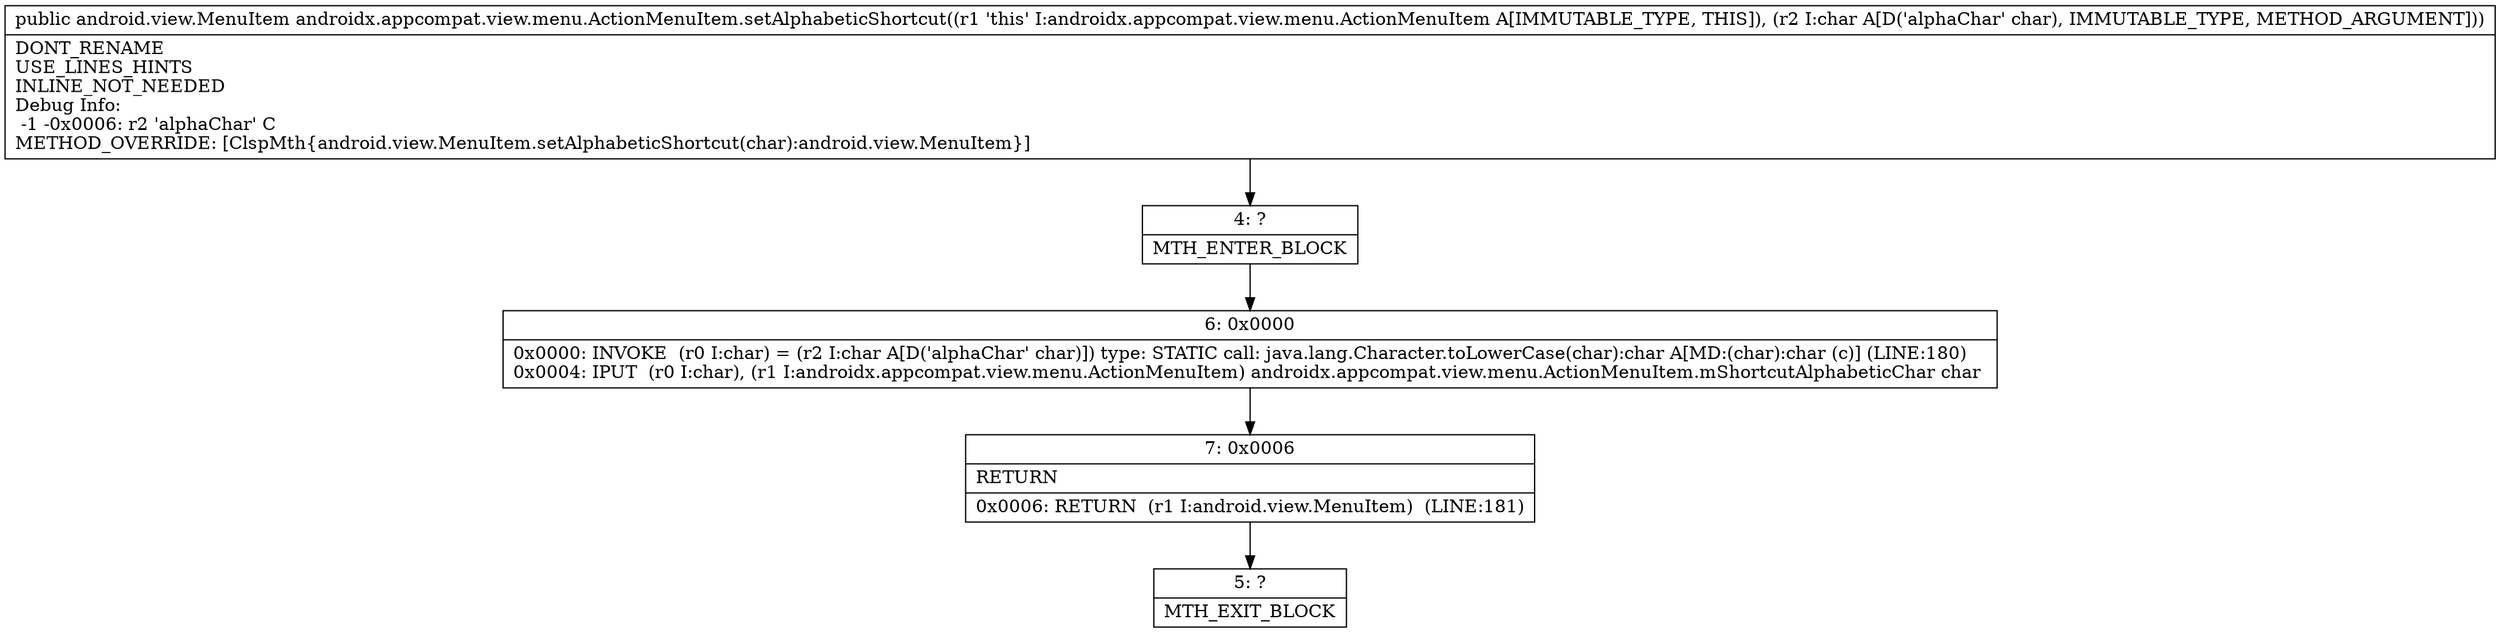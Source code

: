 digraph "CFG forandroidx.appcompat.view.menu.ActionMenuItem.setAlphabeticShortcut(C)Landroid\/view\/MenuItem;" {
Node_4 [shape=record,label="{4\:\ ?|MTH_ENTER_BLOCK\l}"];
Node_6 [shape=record,label="{6\:\ 0x0000|0x0000: INVOKE  (r0 I:char) = (r2 I:char A[D('alphaChar' char)]) type: STATIC call: java.lang.Character.toLowerCase(char):char A[MD:(char):char (c)] (LINE:180)\l0x0004: IPUT  (r0 I:char), (r1 I:androidx.appcompat.view.menu.ActionMenuItem) androidx.appcompat.view.menu.ActionMenuItem.mShortcutAlphabeticChar char \l}"];
Node_7 [shape=record,label="{7\:\ 0x0006|RETURN\l|0x0006: RETURN  (r1 I:android.view.MenuItem)  (LINE:181)\l}"];
Node_5 [shape=record,label="{5\:\ ?|MTH_EXIT_BLOCK\l}"];
MethodNode[shape=record,label="{public android.view.MenuItem androidx.appcompat.view.menu.ActionMenuItem.setAlphabeticShortcut((r1 'this' I:androidx.appcompat.view.menu.ActionMenuItem A[IMMUTABLE_TYPE, THIS]), (r2 I:char A[D('alphaChar' char), IMMUTABLE_TYPE, METHOD_ARGUMENT]))  | DONT_RENAME\lUSE_LINES_HINTS\lINLINE_NOT_NEEDED\lDebug Info:\l  \-1 \-0x0006: r2 'alphaChar' C\lMETHOD_OVERRIDE: [ClspMth\{android.view.MenuItem.setAlphabeticShortcut(char):android.view.MenuItem\}]\l}"];
MethodNode -> Node_4;Node_4 -> Node_6;
Node_6 -> Node_7;
Node_7 -> Node_5;
}

